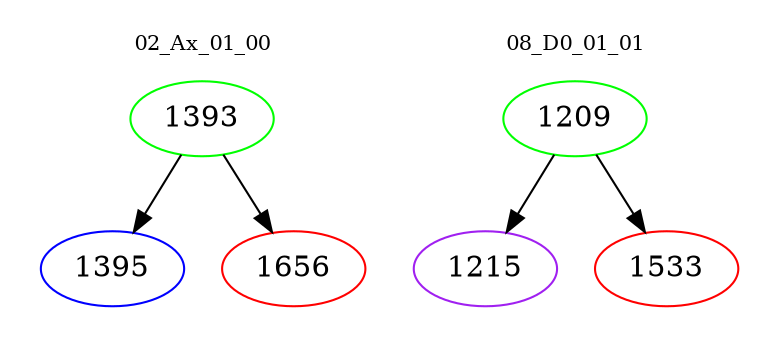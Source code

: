 digraph{
subgraph cluster_0 {
color = white
label = "02_Ax_01_00";
fontsize=10;
T0_1393 [label="1393", color="green"]
T0_1393 -> T0_1395 [color="black"]
T0_1395 [label="1395", color="blue"]
T0_1393 -> T0_1656 [color="black"]
T0_1656 [label="1656", color="red"]
}
subgraph cluster_1 {
color = white
label = "08_D0_01_01";
fontsize=10;
T1_1209 [label="1209", color="green"]
T1_1209 -> T1_1215 [color="black"]
T1_1215 [label="1215", color="purple"]
T1_1209 -> T1_1533 [color="black"]
T1_1533 [label="1533", color="red"]
}
}
